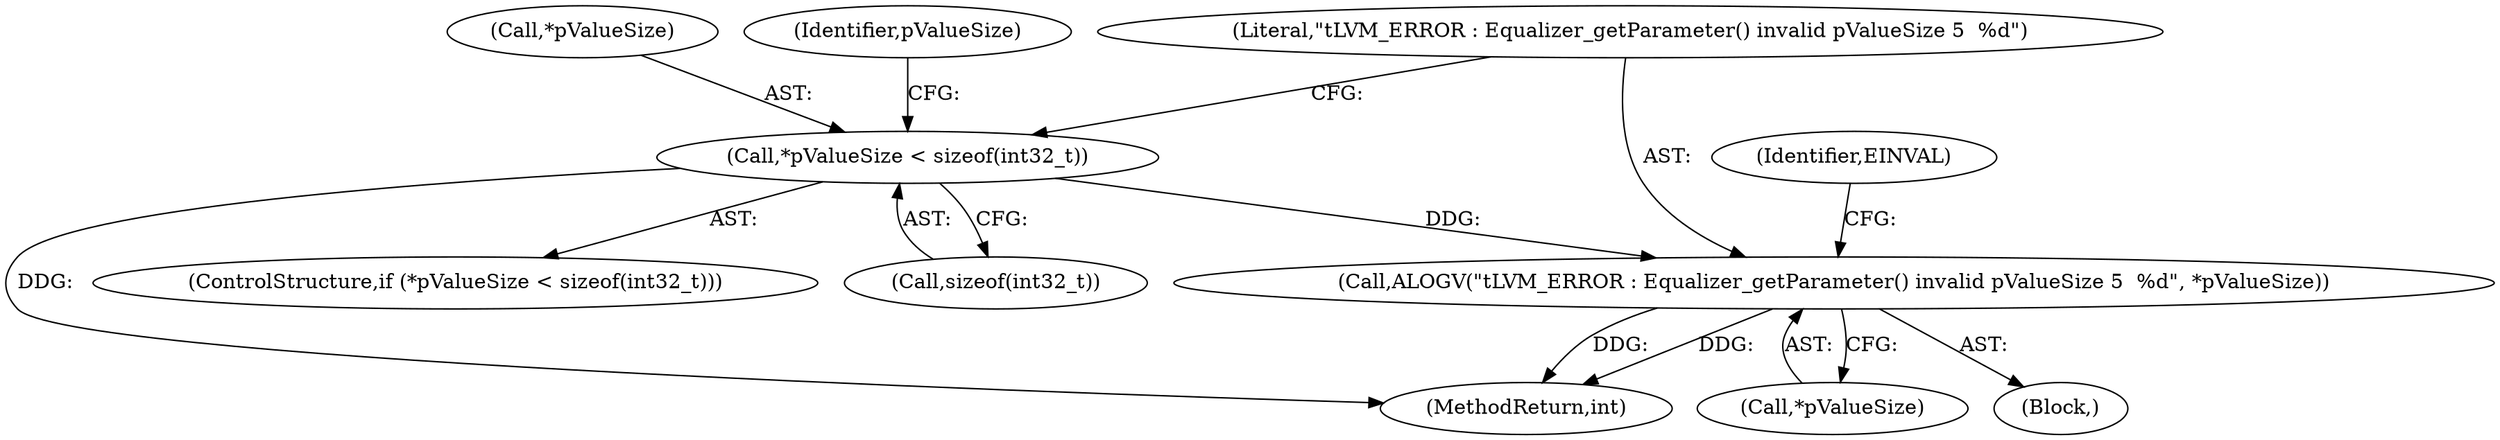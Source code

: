 digraph "0_Android_c66c43ad571ed2590dcd55a762c73c90d9744bac@API" {
"1000218" [label="(Call,*pValueSize < sizeof(int32_t))"];
"1000224" [label="(Call,ALOGV(\"\tLVM_ERROR : Equalizer_getParameter() invalid pValueSize 5  %d\", *pValueSize))"];
"1000221" [label="(Call,sizeof(int32_t))"];
"1000219" [label="(Call,*pValueSize)"];
"1000218" [label="(Call,*pValueSize < sizeof(int32_t))"];
"1000233" [label="(Identifier,pValueSize)"];
"1000226" [label="(Call,*pValueSize)"];
"1000217" [label="(ControlStructure,if (*pValueSize < sizeof(int32_t)))"];
"1000230" [label="(Identifier,EINVAL)"];
"1000224" [label="(Call,ALOGV(\"\tLVM_ERROR : Equalizer_getParameter() invalid pValueSize 5  %d\", *pValueSize))"];
"1000522" [label="(MethodReturn,int)"];
"1000223" [label="(Block,)"];
"1000225" [label="(Literal,\"\tLVM_ERROR : Equalizer_getParameter() invalid pValueSize 5  %d\")"];
"1000218" -> "1000217"  [label="AST: "];
"1000218" -> "1000221"  [label="CFG: "];
"1000219" -> "1000218"  [label="AST: "];
"1000221" -> "1000218"  [label="AST: "];
"1000225" -> "1000218"  [label="CFG: "];
"1000233" -> "1000218"  [label="CFG: "];
"1000218" -> "1000522"  [label="DDG: "];
"1000218" -> "1000224"  [label="DDG: "];
"1000224" -> "1000223"  [label="AST: "];
"1000224" -> "1000226"  [label="CFG: "];
"1000225" -> "1000224"  [label="AST: "];
"1000226" -> "1000224"  [label="AST: "];
"1000230" -> "1000224"  [label="CFG: "];
"1000224" -> "1000522"  [label="DDG: "];
"1000224" -> "1000522"  [label="DDG: "];
}
